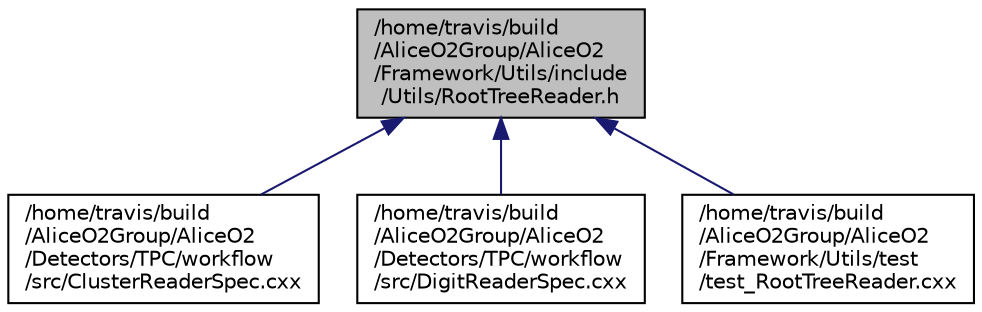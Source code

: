 digraph "/home/travis/build/AliceO2Group/AliceO2/Framework/Utils/include/Utils/RootTreeReader.h"
{
 // INTERACTIVE_SVG=YES
  bgcolor="transparent";
  edge [fontname="Helvetica",fontsize="10",labelfontname="Helvetica",labelfontsize="10"];
  node [fontname="Helvetica",fontsize="10",shape=record];
  Node1 [label="/home/travis/build\l/AliceO2Group/AliceO2\l/Framework/Utils/include\l/Utils/RootTreeReader.h",height=0.2,width=0.4,color="black", fillcolor="grey75", style="filled" fontcolor="black"];
  Node1 -> Node2 [dir="back",color="midnightblue",fontsize="10",style="solid",fontname="Helvetica"];
  Node2 [label="/home/travis/build\l/AliceO2Group/AliceO2\l/Detectors/TPC/workflow\l/src/ClusterReaderSpec.cxx",height=0.2,width=0.4,color="black",URL="$d0/de5/ClusterReaderSpec_8cxx.html",tooltip="Processor spec for a reader of TPC data from ROOT file. "];
  Node1 -> Node3 [dir="back",color="midnightblue",fontsize="10",style="solid",fontname="Helvetica"];
  Node3 [label="/home/travis/build\l/AliceO2Group/AliceO2\l/Detectors/TPC/workflow\l/src/DigitReaderSpec.cxx",height=0.2,width=0.4,color="black",URL="$d5/dce/DigitReaderSpec_8cxx.html",tooltip="Processor spec for a reader of TPC data from ROOT file. "];
  Node1 -> Node4 [dir="back",color="midnightblue",fontsize="10",style="solid",fontname="Helvetica"];
  Node4 [label="/home/travis/build\l/AliceO2Group/AliceO2\l/Framework/Utils/test\l/test_RootTreeReader.cxx",height=0.2,width=0.4,color="black",URL="$d6/d0d/test__RootTreeReader_8cxx.html"];
}
